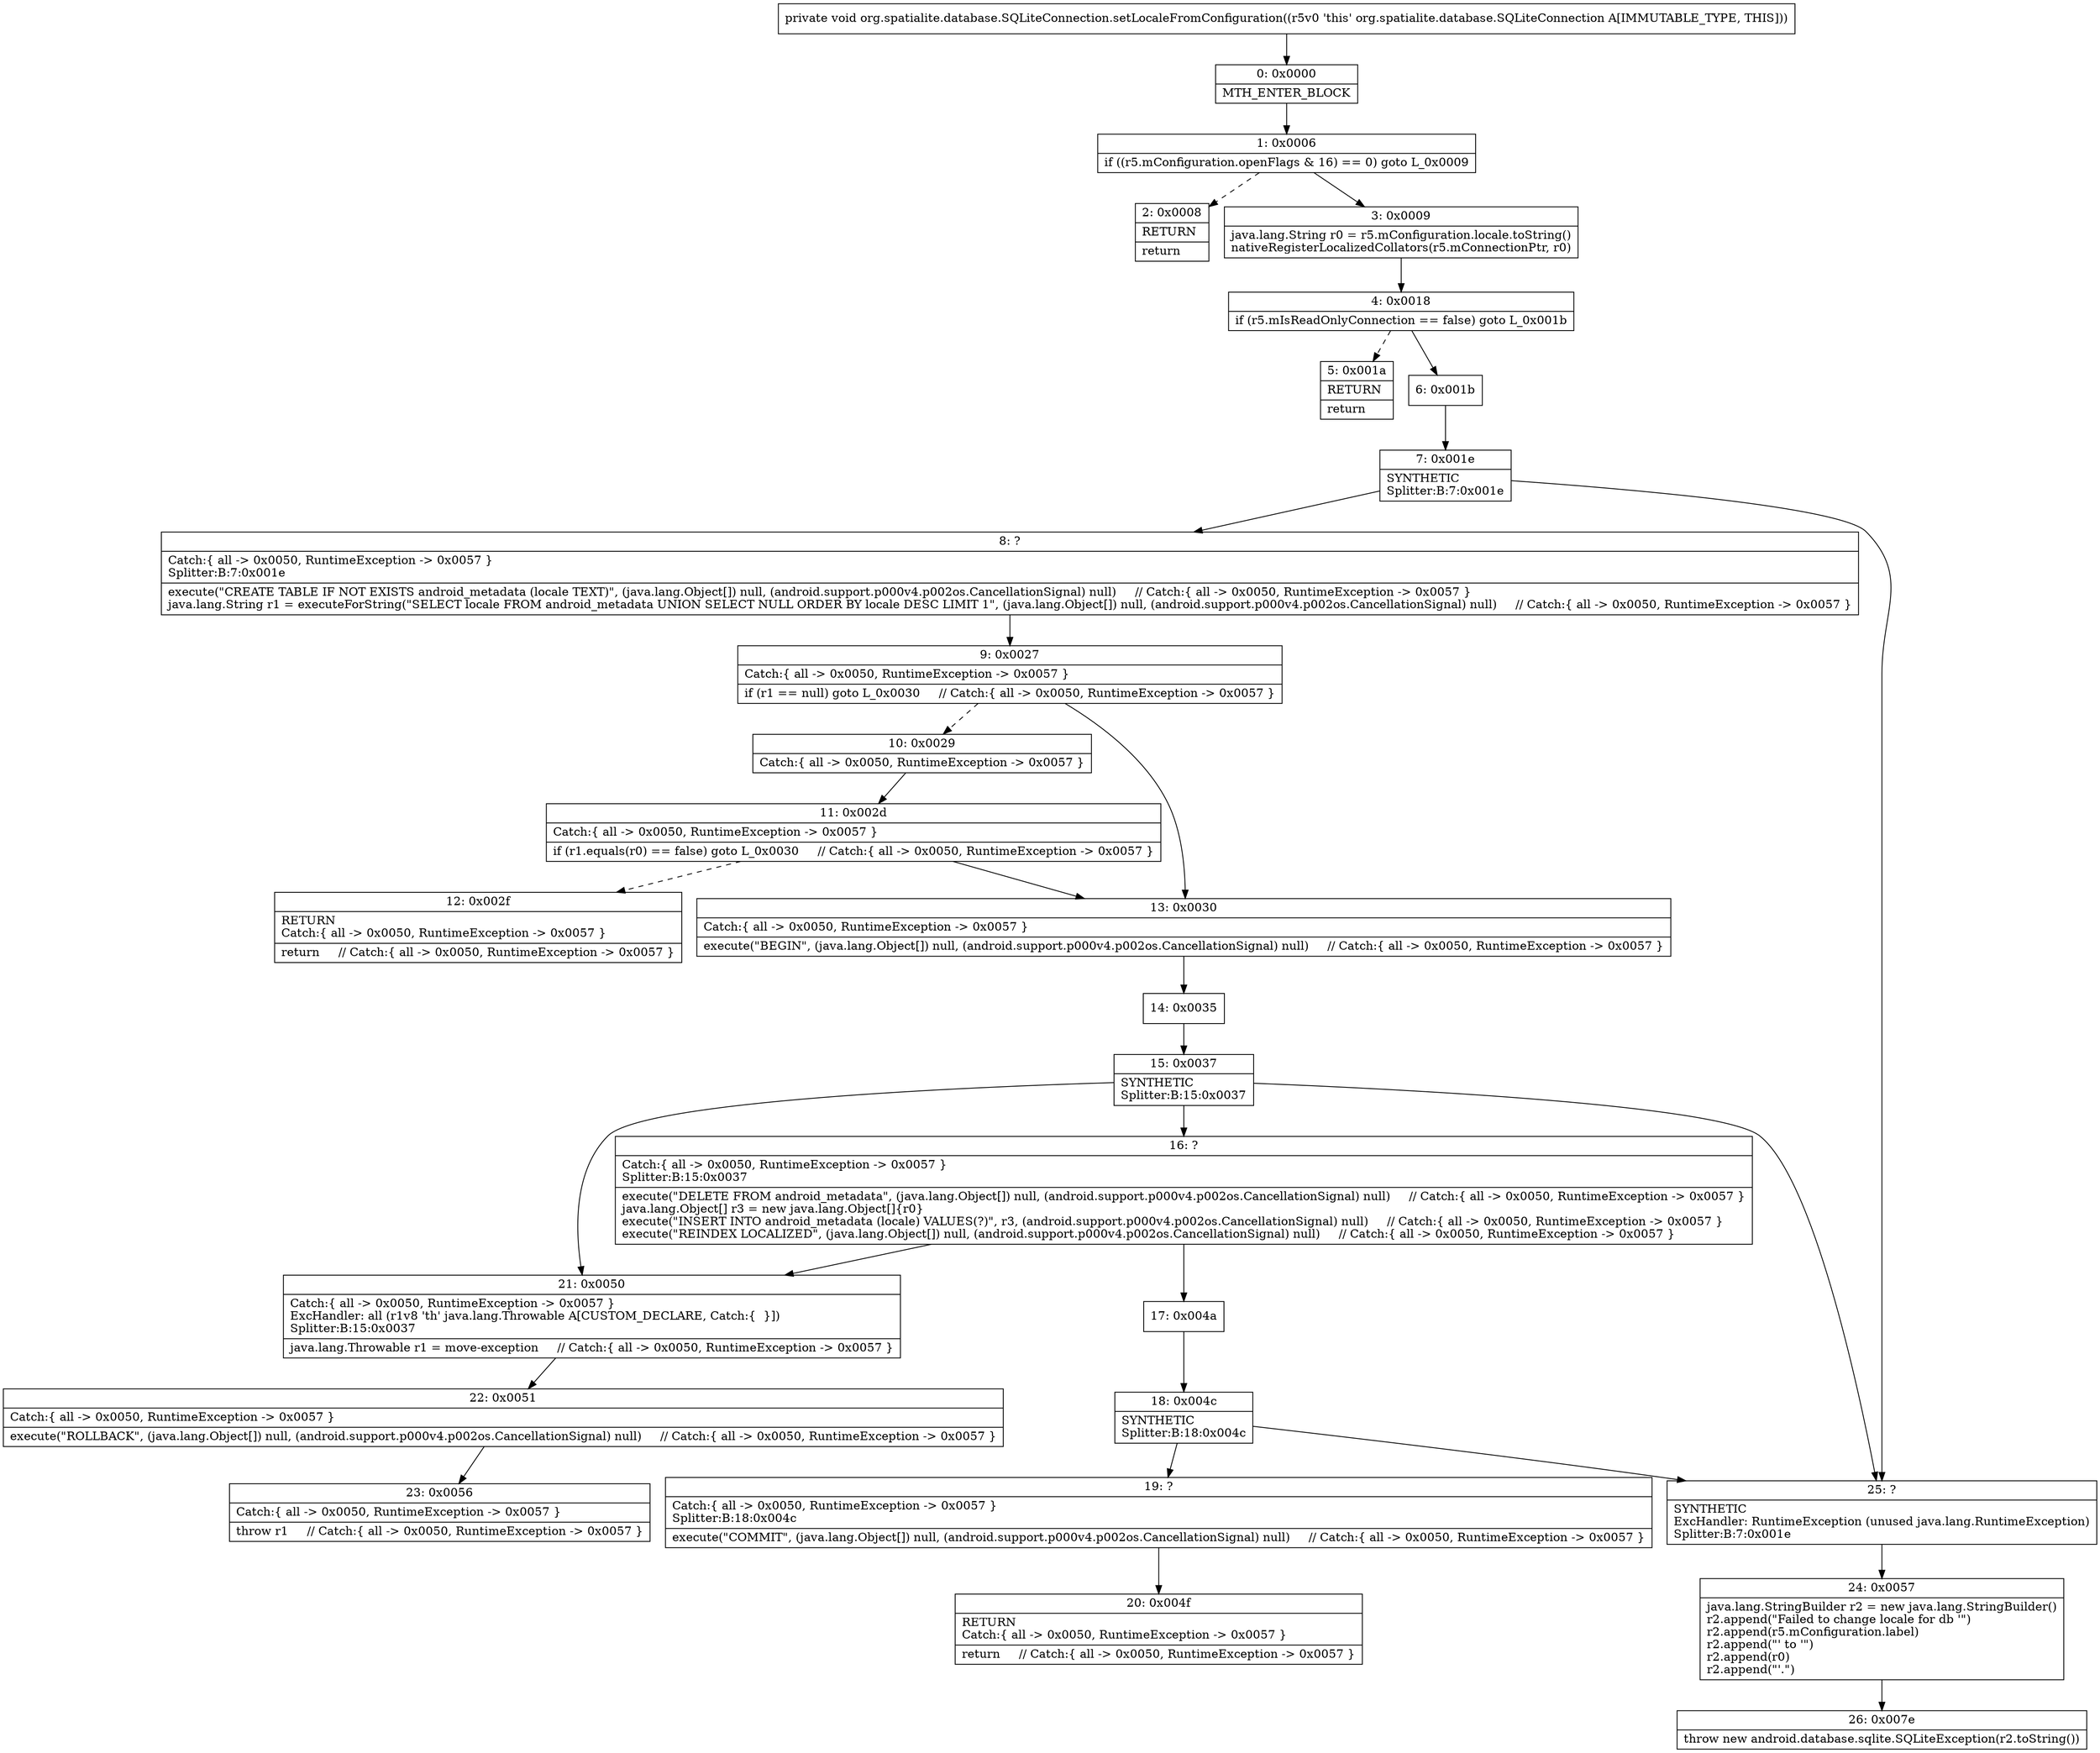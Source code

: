 digraph "CFG fororg.spatialite.database.SQLiteConnection.setLocaleFromConfiguration()V" {
Node_0 [shape=record,label="{0\:\ 0x0000|MTH_ENTER_BLOCK\l}"];
Node_1 [shape=record,label="{1\:\ 0x0006|if ((r5.mConfiguration.openFlags & 16) == 0) goto L_0x0009\l}"];
Node_2 [shape=record,label="{2\:\ 0x0008|RETURN\l|return\l}"];
Node_3 [shape=record,label="{3\:\ 0x0009|java.lang.String r0 = r5.mConfiguration.locale.toString()\lnativeRegisterLocalizedCollators(r5.mConnectionPtr, r0)\l}"];
Node_4 [shape=record,label="{4\:\ 0x0018|if (r5.mIsReadOnlyConnection == false) goto L_0x001b\l}"];
Node_5 [shape=record,label="{5\:\ 0x001a|RETURN\l|return\l}"];
Node_6 [shape=record,label="{6\:\ 0x001b}"];
Node_7 [shape=record,label="{7\:\ 0x001e|SYNTHETIC\lSplitter:B:7:0x001e\l}"];
Node_8 [shape=record,label="{8\:\ ?|Catch:\{ all \-\> 0x0050, RuntimeException \-\> 0x0057 \}\lSplitter:B:7:0x001e\l|execute(\"CREATE TABLE IF NOT EXISTS android_metadata (locale TEXT)\", (java.lang.Object[]) null, (android.support.p000v4.p002os.CancellationSignal) null)     \/\/ Catch:\{ all \-\> 0x0050, RuntimeException \-\> 0x0057 \}\ljava.lang.String r1 = executeForString(\"SELECT locale FROM android_metadata UNION SELECT NULL ORDER BY locale DESC LIMIT 1\", (java.lang.Object[]) null, (android.support.p000v4.p002os.CancellationSignal) null)     \/\/ Catch:\{ all \-\> 0x0050, RuntimeException \-\> 0x0057 \}\l}"];
Node_9 [shape=record,label="{9\:\ 0x0027|Catch:\{ all \-\> 0x0050, RuntimeException \-\> 0x0057 \}\l|if (r1 == null) goto L_0x0030     \/\/ Catch:\{ all \-\> 0x0050, RuntimeException \-\> 0x0057 \}\l}"];
Node_10 [shape=record,label="{10\:\ 0x0029|Catch:\{ all \-\> 0x0050, RuntimeException \-\> 0x0057 \}\l}"];
Node_11 [shape=record,label="{11\:\ 0x002d|Catch:\{ all \-\> 0x0050, RuntimeException \-\> 0x0057 \}\l|if (r1.equals(r0) == false) goto L_0x0030     \/\/ Catch:\{ all \-\> 0x0050, RuntimeException \-\> 0x0057 \}\l}"];
Node_12 [shape=record,label="{12\:\ 0x002f|RETURN\lCatch:\{ all \-\> 0x0050, RuntimeException \-\> 0x0057 \}\l|return     \/\/ Catch:\{ all \-\> 0x0050, RuntimeException \-\> 0x0057 \}\l}"];
Node_13 [shape=record,label="{13\:\ 0x0030|Catch:\{ all \-\> 0x0050, RuntimeException \-\> 0x0057 \}\l|execute(\"BEGIN\", (java.lang.Object[]) null, (android.support.p000v4.p002os.CancellationSignal) null)     \/\/ Catch:\{ all \-\> 0x0050, RuntimeException \-\> 0x0057 \}\l}"];
Node_14 [shape=record,label="{14\:\ 0x0035}"];
Node_15 [shape=record,label="{15\:\ 0x0037|SYNTHETIC\lSplitter:B:15:0x0037\l}"];
Node_16 [shape=record,label="{16\:\ ?|Catch:\{ all \-\> 0x0050, RuntimeException \-\> 0x0057 \}\lSplitter:B:15:0x0037\l|execute(\"DELETE FROM android_metadata\", (java.lang.Object[]) null, (android.support.p000v4.p002os.CancellationSignal) null)     \/\/ Catch:\{ all \-\> 0x0050, RuntimeException \-\> 0x0057 \}\ljava.lang.Object[] r3 = new java.lang.Object[]\{r0\}\lexecute(\"INSERT INTO android_metadata (locale) VALUES(?)\", r3, (android.support.p000v4.p002os.CancellationSignal) null)     \/\/ Catch:\{ all \-\> 0x0050, RuntimeException \-\> 0x0057 \}\lexecute(\"REINDEX LOCALIZED\", (java.lang.Object[]) null, (android.support.p000v4.p002os.CancellationSignal) null)     \/\/ Catch:\{ all \-\> 0x0050, RuntimeException \-\> 0x0057 \}\l}"];
Node_17 [shape=record,label="{17\:\ 0x004a}"];
Node_18 [shape=record,label="{18\:\ 0x004c|SYNTHETIC\lSplitter:B:18:0x004c\l}"];
Node_19 [shape=record,label="{19\:\ ?|Catch:\{ all \-\> 0x0050, RuntimeException \-\> 0x0057 \}\lSplitter:B:18:0x004c\l|execute(\"COMMIT\", (java.lang.Object[]) null, (android.support.p000v4.p002os.CancellationSignal) null)     \/\/ Catch:\{ all \-\> 0x0050, RuntimeException \-\> 0x0057 \}\l}"];
Node_20 [shape=record,label="{20\:\ 0x004f|RETURN\lCatch:\{ all \-\> 0x0050, RuntimeException \-\> 0x0057 \}\l|return     \/\/ Catch:\{ all \-\> 0x0050, RuntimeException \-\> 0x0057 \}\l}"];
Node_21 [shape=record,label="{21\:\ 0x0050|Catch:\{ all \-\> 0x0050, RuntimeException \-\> 0x0057 \}\lExcHandler: all (r1v8 'th' java.lang.Throwable A[CUSTOM_DECLARE, Catch:\{  \}])\lSplitter:B:15:0x0037\l|java.lang.Throwable r1 = move\-exception     \/\/ Catch:\{ all \-\> 0x0050, RuntimeException \-\> 0x0057 \}\l}"];
Node_22 [shape=record,label="{22\:\ 0x0051|Catch:\{ all \-\> 0x0050, RuntimeException \-\> 0x0057 \}\l|execute(\"ROLLBACK\", (java.lang.Object[]) null, (android.support.p000v4.p002os.CancellationSignal) null)     \/\/ Catch:\{ all \-\> 0x0050, RuntimeException \-\> 0x0057 \}\l}"];
Node_23 [shape=record,label="{23\:\ 0x0056|Catch:\{ all \-\> 0x0050, RuntimeException \-\> 0x0057 \}\l|throw r1     \/\/ Catch:\{ all \-\> 0x0050, RuntimeException \-\> 0x0057 \}\l}"];
Node_24 [shape=record,label="{24\:\ 0x0057|java.lang.StringBuilder r2 = new java.lang.StringBuilder()\lr2.append(\"Failed to change locale for db '\")\lr2.append(r5.mConfiguration.label)\lr2.append(\"' to '\")\lr2.append(r0)\lr2.append(\"'.\")\l}"];
Node_25 [shape=record,label="{25\:\ ?|SYNTHETIC\lExcHandler: RuntimeException (unused java.lang.RuntimeException)\lSplitter:B:7:0x001e\l}"];
Node_26 [shape=record,label="{26\:\ 0x007e|throw new android.database.sqlite.SQLiteException(r2.toString())\l}"];
MethodNode[shape=record,label="{private void org.spatialite.database.SQLiteConnection.setLocaleFromConfiguration((r5v0 'this' org.spatialite.database.SQLiteConnection A[IMMUTABLE_TYPE, THIS])) }"];
MethodNode -> Node_0;
Node_0 -> Node_1;
Node_1 -> Node_2[style=dashed];
Node_1 -> Node_3;
Node_3 -> Node_4;
Node_4 -> Node_5[style=dashed];
Node_4 -> Node_6;
Node_6 -> Node_7;
Node_7 -> Node_8;
Node_7 -> Node_25;
Node_8 -> Node_9;
Node_9 -> Node_10[style=dashed];
Node_9 -> Node_13;
Node_10 -> Node_11;
Node_11 -> Node_12[style=dashed];
Node_11 -> Node_13;
Node_13 -> Node_14;
Node_14 -> Node_15;
Node_15 -> Node_16;
Node_15 -> Node_21;
Node_15 -> Node_25;
Node_16 -> Node_17;
Node_16 -> Node_21;
Node_17 -> Node_18;
Node_18 -> Node_19;
Node_18 -> Node_25;
Node_19 -> Node_20;
Node_21 -> Node_22;
Node_22 -> Node_23;
Node_24 -> Node_26;
Node_25 -> Node_24;
}


